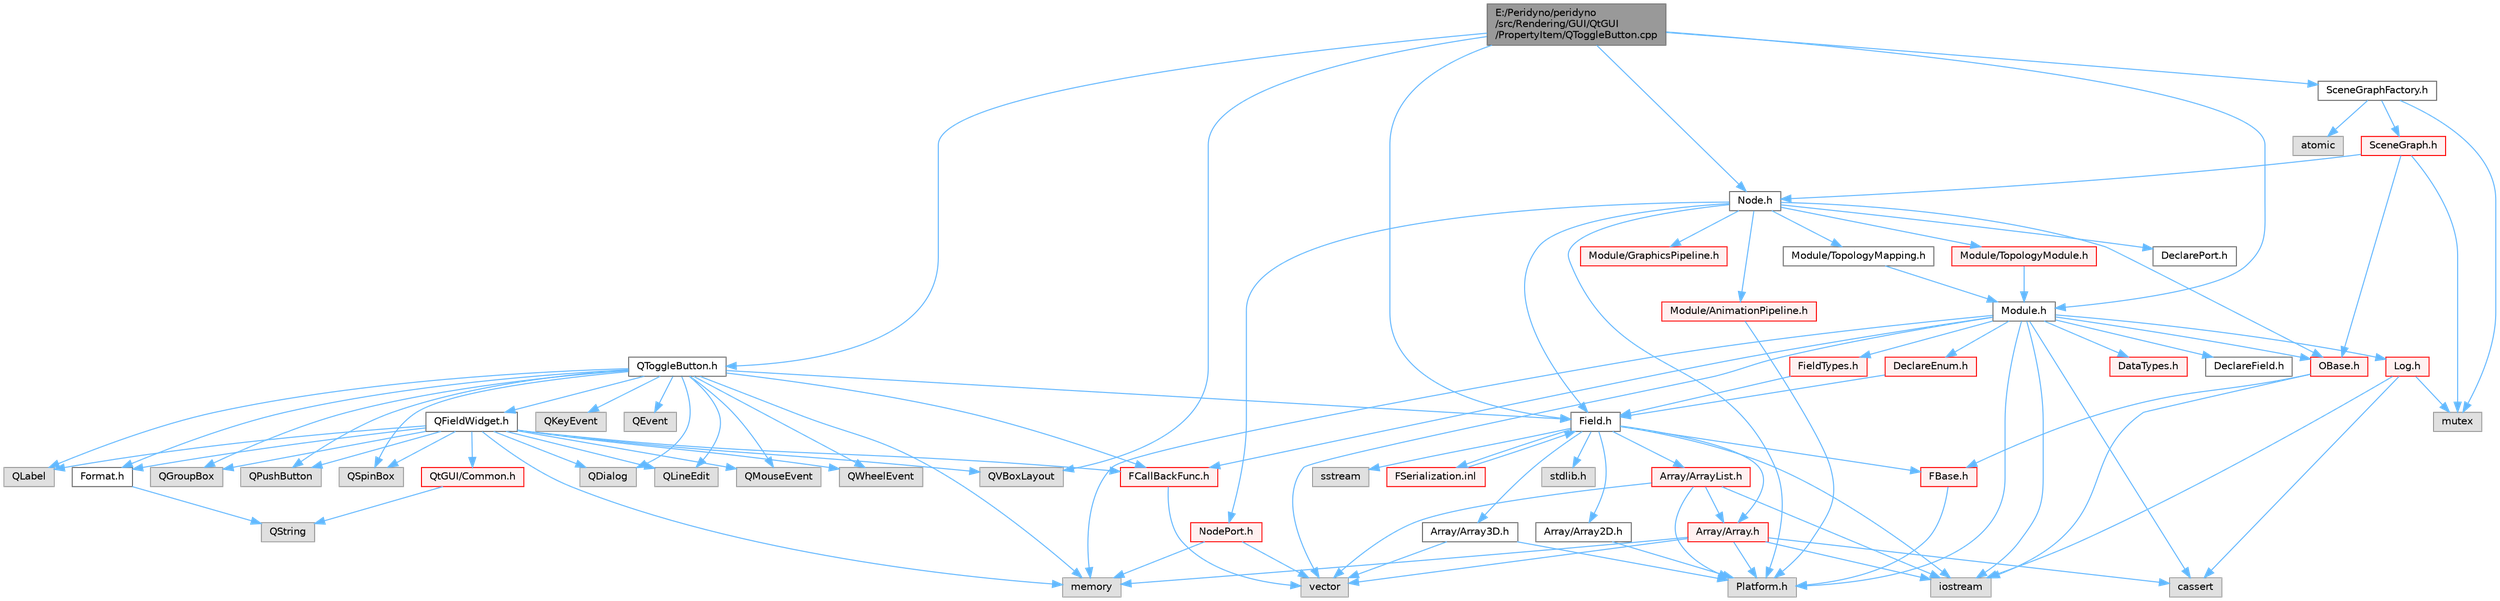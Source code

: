 digraph "E:/Peridyno/peridyno/src/Rendering/GUI/QtGUI/PropertyItem/QToggleButton.cpp"
{
 // LATEX_PDF_SIZE
  bgcolor="transparent";
  edge [fontname=Helvetica,fontsize=10,labelfontname=Helvetica,labelfontsize=10];
  node [fontname=Helvetica,fontsize=10,shape=box,height=0.2,width=0.4];
  Node1 [id="Node000001",label="E:/Peridyno/peridyno\l/src/Rendering/GUI/QtGUI\l/PropertyItem/QToggleButton.cpp",height=0.2,width=0.4,color="gray40", fillcolor="grey60", style="filled", fontcolor="black",tooltip=" "];
  Node1 -> Node2 [id="edge1_Node000001_Node000002",color="steelblue1",style="solid",tooltip=" "];
  Node2 [id="Node000002",label="QToggleButton.h",height=0.2,width=0.4,color="grey40", fillcolor="white", style="filled",URL="$_q_toggle_button_8h.html",tooltip=" "];
  Node2 -> Node3 [id="edge2_Node000002_Node000003",color="steelblue1",style="solid",tooltip=" "];
  Node3 [id="Node000003",label="QGroupBox",height=0.2,width=0.4,color="grey60", fillcolor="#E0E0E0", style="filled",tooltip=" "];
  Node2 -> Node4 [id="edge3_Node000002_Node000004",color="steelblue1",style="solid",tooltip=" "];
  Node4 [id="Node000004",label="QPushButton",height=0.2,width=0.4,color="grey60", fillcolor="#E0E0E0", style="filled",tooltip=" "];
  Node2 -> Node5 [id="edge4_Node000002_Node000005",color="steelblue1",style="solid",tooltip=" "];
  Node5 [id="Node000005",label="QSpinBox",height=0.2,width=0.4,color="grey60", fillcolor="#E0E0E0", style="filled",tooltip=" "];
  Node2 -> Node6 [id="edge5_Node000002_Node000006",color="steelblue1",style="solid",tooltip=" "];
  Node6 [id="Node000006",label="QDialog",height=0.2,width=0.4,color="grey60", fillcolor="#E0E0E0", style="filled",tooltip=" "];
  Node2 -> Node7 [id="edge6_Node000002_Node000007",color="steelblue1",style="solid",tooltip=" "];
  Node7 [id="Node000007",label="QLineEdit",height=0.2,width=0.4,color="grey60", fillcolor="#E0E0E0", style="filled",tooltip=" "];
  Node2 -> Node8 [id="edge7_Node000002_Node000008",color="steelblue1",style="solid",tooltip=" "];
  Node8 [id="Node000008",label="QMouseEvent",height=0.2,width=0.4,color="grey60", fillcolor="#E0E0E0", style="filled",tooltip=" "];
  Node2 -> Node9 [id="edge8_Node000002_Node000009",color="steelblue1",style="solid",tooltip=" "];
  Node9 [id="Node000009",label="QWheelEvent",height=0.2,width=0.4,color="grey60", fillcolor="#E0E0E0", style="filled",tooltip=" "];
  Node2 -> Node10 [id="edge9_Node000002_Node000010",color="steelblue1",style="solid",tooltip=" "];
  Node10 [id="Node000010",label="QLabel",height=0.2,width=0.4,color="grey60", fillcolor="#E0E0E0", style="filled",tooltip=" "];
  Node2 -> Node11 [id="edge10_Node000002_Node000011",color="steelblue1",style="solid",tooltip=" "];
  Node11 [id="Node000011",label="QFieldWidget.h",height=0.2,width=0.4,color="grey40", fillcolor="white", style="filled",URL="$_q_field_widget_8h.html",tooltip=" "];
  Node11 -> Node3 [id="edge11_Node000011_Node000003",color="steelblue1",style="solid",tooltip=" "];
  Node11 -> Node4 [id="edge12_Node000011_Node000004",color="steelblue1",style="solid",tooltip=" "];
  Node11 -> Node5 [id="edge13_Node000011_Node000005",color="steelblue1",style="solid",tooltip=" "];
  Node11 -> Node6 [id="edge14_Node000011_Node000006",color="steelblue1",style="solid",tooltip=" "];
  Node11 -> Node7 [id="edge15_Node000011_Node000007",color="steelblue1",style="solid",tooltip=" "];
  Node11 -> Node8 [id="edge16_Node000011_Node000008",color="steelblue1",style="solid",tooltip=" "];
  Node11 -> Node9 [id="edge17_Node000011_Node000009",color="steelblue1",style="solid",tooltip=" "];
  Node11 -> Node10 [id="edge18_Node000011_Node000010",color="steelblue1",style="solid",tooltip=" "];
  Node11 -> Node12 [id="edge19_Node000011_Node000012",color="steelblue1",style="solid",tooltip=" "];
  Node12 [id="Node000012",label="QVBoxLayout",height=0.2,width=0.4,color="grey60", fillcolor="#E0E0E0", style="filled",tooltip=" "];
  Node11 -> Node13 [id="edge20_Node000011_Node000013",color="steelblue1",style="solid",tooltip=" "];
  Node13 [id="Node000013",label="Format.h",height=0.2,width=0.4,color="grey40", fillcolor="white", style="filled",URL="$_format_8h.html",tooltip=" "];
  Node13 -> Node14 [id="edge21_Node000013_Node000014",color="steelblue1",style="solid",tooltip=" "];
  Node14 [id="Node000014",label="QString",height=0.2,width=0.4,color="grey60", fillcolor="#E0E0E0", style="filled",tooltip=" "];
  Node11 -> Node15 [id="edge22_Node000011_Node000015",color="steelblue1",style="solid",tooltip=" "];
  Node15 [id="Node000015",label="FCallBackFunc.h",height=0.2,width=0.4,color="red", fillcolor="#FFF0F0", style="filled",URL="$_f_callback_func_8h.html",tooltip=" "];
  Node15 -> Node16 [id="edge23_Node000015_Node000016",color="steelblue1",style="solid",tooltip=" "];
  Node16 [id="Node000016",label="vector",height=0.2,width=0.4,color="grey60", fillcolor="#E0E0E0", style="filled",tooltip=" "];
  Node11 -> Node18 [id="edge24_Node000011_Node000018",color="steelblue1",style="solid",tooltip=" "];
  Node18 [id="Node000018",label="QtGUI/Common.h",height=0.2,width=0.4,color="red", fillcolor="#FFF0F0", style="filled",URL="$_common_8h.html",tooltip=" "];
  Node18 -> Node14 [id="edge25_Node000018_Node000014",color="steelblue1",style="solid",tooltip=" "];
  Node11 -> Node21 [id="edge26_Node000011_Node000021",color="steelblue1",style="solid",tooltip=" "];
  Node21 [id="Node000021",label="memory",height=0.2,width=0.4,color="grey60", fillcolor="#E0E0E0", style="filled",tooltip=" "];
  Node2 -> Node22 [id="edge27_Node000002_Node000022",color="steelblue1",style="solid",tooltip=" "];
  Node22 [id="Node000022",label="QKeyEvent",height=0.2,width=0.4,color="grey60", fillcolor="#E0E0E0", style="filled",tooltip=" "];
  Node2 -> Node23 [id="edge28_Node000002_Node000023",color="steelblue1",style="solid",tooltip=" "];
  Node23 [id="Node000023",label="QEvent",height=0.2,width=0.4,color="grey60", fillcolor="#E0E0E0", style="filled",tooltip=" "];
  Node2 -> Node24 [id="edge29_Node000002_Node000024",color="steelblue1",style="solid",tooltip=" "];
  Node24 [id="Node000024",label="Field.h",height=0.2,width=0.4,color="grey40", fillcolor="white", style="filled",URL="$_field_8h.html",tooltip=" "];
  Node24 -> Node25 [id="edge30_Node000024_Node000025",color="steelblue1",style="solid",tooltip=" "];
  Node25 [id="Node000025",label="iostream",height=0.2,width=0.4,color="grey60", fillcolor="#E0E0E0", style="filled",tooltip=" "];
  Node24 -> Node26 [id="edge31_Node000024_Node000026",color="steelblue1",style="solid",tooltip=" "];
  Node26 [id="Node000026",label="stdlib.h",height=0.2,width=0.4,color="grey60", fillcolor="#E0E0E0", style="filled",tooltip=" "];
  Node24 -> Node27 [id="edge32_Node000024_Node000027",color="steelblue1",style="solid",tooltip=" "];
  Node27 [id="Node000027",label="sstream",height=0.2,width=0.4,color="grey60", fillcolor="#E0E0E0", style="filled",tooltip=" "];
  Node24 -> Node28 [id="edge33_Node000024_Node000028",color="steelblue1",style="solid",tooltip=" "];
  Node28 [id="Node000028",label="FBase.h",height=0.2,width=0.4,color="red", fillcolor="#FFF0F0", style="filled",URL="$_f_base_8h.html",tooltip=" "];
  Node28 -> Node29 [id="edge34_Node000028_Node000029",color="steelblue1",style="solid",tooltip=" "];
  Node29 [id="Node000029",label="Platform.h",height=0.2,width=0.4,color="grey60", fillcolor="#E0E0E0", style="filled",tooltip=" "];
  Node24 -> Node34 [id="edge35_Node000024_Node000034",color="steelblue1",style="solid",tooltip=" "];
  Node34 [id="Node000034",label="Array/Array.h",height=0.2,width=0.4,color="red", fillcolor="#FFF0F0", style="filled",URL="$_array_8h.html",tooltip=" "];
  Node34 -> Node29 [id="edge36_Node000034_Node000029",color="steelblue1",style="solid",tooltip=" "];
  Node34 -> Node35 [id="edge37_Node000034_Node000035",color="steelblue1",style="solid",tooltip=" "];
  Node35 [id="Node000035",label="cassert",height=0.2,width=0.4,color="grey60", fillcolor="#E0E0E0", style="filled",tooltip=" "];
  Node34 -> Node16 [id="edge38_Node000034_Node000016",color="steelblue1",style="solid",tooltip=" "];
  Node34 -> Node25 [id="edge39_Node000034_Node000025",color="steelblue1",style="solid",tooltip=" "];
  Node34 -> Node21 [id="edge40_Node000034_Node000021",color="steelblue1",style="solid",tooltip=" "];
  Node24 -> Node37 [id="edge41_Node000024_Node000037",color="steelblue1",style="solid",tooltip=" "];
  Node37 [id="Node000037",label="Array/Array2D.h",height=0.2,width=0.4,color="grey40", fillcolor="white", style="filled",URL="$_array2_d_8h.html",tooltip=" "];
  Node37 -> Node29 [id="edge42_Node000037_Node000029",color="steelblue1",style="solid",tooltip=" "];
  Node24 -> Node38 [id="edge43_Node000024_Node000038",color="steelblue1",style="solid",tooltip=" "];
  Node38 [id="Node000038",label="Array/Array3D.h",height=0.2,width=0.4,color="grey40", fillcolor="white", style="filled",URL="$_array3_d_8h.html",tooltip=" "];
  Node38 -> Node29 [id="edge44_Node000038_Node000029",color="steelblue1",style="solid",tooltip=" "];
  Node38 -> Node16 [id="edge45_Node000038_Node000016",color="steelblue1",style="solid",tooltip=" "];
  Node24 -> Node39 [id="edge46_Node000024_Node000039",color="steelblue1",style="solid",tooltip=" "];
  Node39 [id="Node000039",label="Array/ArrayList.h",height=0.2,width=0.4,color="red", fillcolor="#FFF0F0", style="filled",URL="$_array_list_8h.html",tooltip=" "];
  Node39 -> Node16 [id="edge47_Node000039_Node000016",color="steelblue1",style="solid",tooltip=" "];
  Node39 -> Node25 [id="edge48_Node000039_Node000025",color="steelblue1",style="solid",tooltip=" "];
  Node39 -> Node29 [id="edge49_Node000039_Node000029",color="steelblue1",style="solid",tooltip=" "];
  Node39 -> Node34 [id="edge50_Node000039_Node000034",color="steelblue1",style="solid",tooltip=" "];
  Node24 -> Node80 [id="edge51_Node000024_Node000080",color="steelblue1",style="solid",tooltip=" "];
  Node80 [id="Node000080",label="FSerialization.inl",height=0.2,width=0.4,color="red", fillcolor="#FFF0F0", style="filled",URL="$_f_serialization_8inl.html",tooltip=" "];
  Node80 -> Node24 [id="edge52_Node000080_Node000024",color="steelblue1",style="solid",tooltip=" "];
  Node2 -> Node13 [id="edge53_Node000002_Node000013",color="steelblue1",style="solid",tooltip=" "];
  Node2 -> Node15 [id="edge54_Node000002_Node000015",color="steelblue1",style="solid",tooltip=" "];
  Node2 -> Node21 [id="edge55_Node000002_Node000021",color="steelblue1",style="solid",tooltip=" "];
  Node1 -> Node84 [id="edge56_Node000001_Node000084",color="steelblue1",style="solid",tooltip=" "];
  Node84 [id="Node000084",label="Module.h",height=0.2,width=0.4,color="grey40", fillcolor="white", style="filled",URL="$_module_8h.html",tooltip=" "];
  Node84 -> Node29 [id="edge57_Node000084_Node000029",color="steelblue1",style="solid",tooltip=" "];
  Node84 -> Node21 [id="edge58_Node000084_Node000021",color="steelblue1",style="solid",tooltip=" "];
  Node84 -> Node16 [id="edge59_Node000084_Node000016",color="steelblue1",style="solid",tooltip=" "];
  Node84 -> Node35 [id="edge60_Node000084_Node000035",color="steelblue1",style="solid",tooltip=" "];
  Node84 -> Node25 [id="edge61_Node000084_Node000025",color="steelblue1",style="solid",tooltip=" "];
  Node84 -> Node85 [id="edge62_Node000084_Node000085",color="steelblue1",style="solid",tooltip=" "];
  Node85 [id="Node000085",label="OBase.h",height=0.2,width=0.4,color="red", fillcolor="#FFF0F0", style="filled",URL="$_o_base_8h.html",tooltip=" "];
  Node85 -> Node25 [id="edge63_Node000085_Node000025",color="steelblue1",style="solid",tooltip=" "];
  Node85 -> Node28 [id="edge64_Node000085_Node000028",color="steelblue1",style="solid",tooltip=" "];
  Node84 -> Node89 [id="edge65_Node000084_Node000089",color="steelblue1",style="solid",tooltip=" "];
  Node89 [id="Node000089",label="Log.h",height=0.2,width=0.4,color="red", fillcolor="#FFF0F0", style="filled",URL="$_log_8h.html",tooltip=" "];
  Node89 -> Node90 [id="edge66_Node000089_Node000090",color="steelblue1",style="solid",tooltip=" "];
  Node90 [id="Node000090",label="mutex",height=0.2,width=0.4,color="grey60", fillcolor="#E0E0E0", style="filled",tooltip=" "];
  Node89 -> Node25 [id="edge67_Node000089_Node000025",color="steelblue1",style="solid",tooltip=" "];
  Node89 -> Node35 [id="edge68_Node000089_Node000035",color="steelblue1",style="solid",tooltip=" "];
  Node84 -> Node97 [id="edge69_Node000084_Node000097",color="steelblue1",style="solid",tooltip=" "];
  Node97 [id="Node000097",label="DataTypes.h",height=0.2,width=0.4,color="red", fillcolor="#FFF0F0", style="filled",URL="$_data_types_8h.html",tooltip=" "];
  Node84 -> Node102 [id="edge70_Node000084_Node000102",color="steelblue1",style="solid",tooltip=" "];
  Node102 [id="Node000102",label="DeclareEnum.h",height=0.2,width=0.4,color="red", fillcolor="#FFF0F0", style="filled",URL="$_declare_enum_8h.html",tooltip=" "];
  Node102 -> Node24 [id="edge71_Node000102_Node000024",color="steelblue1",style="solid",tooltip=" "];
  Node84 -> Node103 [id="edge72_Node000084_Node000103",color="steelblue1",style="solid",tooltip=" "];
  Node103 [id="Node000103",label="DeclareField.h",height=0.2,width=0.4,color="grey40", fillcolor="white", style="filled",URL="$_declare_field_8h.html",tooltip=" "];
  Node84 -> Node15 [id="edge73_Node000084_Node000015",color="steelblue1",style="solid",tooltip=" "];
  Node84 -> Node104 [id="edge74_Node000084_Node000104",color="steelblue1",style="solid",tooltip=" "];
  Node104 [id="Node000104",label="FieldTypes.h",height=0.2,width=0.4,color="red", fillcolor="#FFF0F0", style="filled",URL="$_field_types_8h.html",tooltip=" "];
  Node104 -> Node24 [id="edge75_Node000104_Node000024",color="steelblue1",style="solid",tooltip=" "];
  Node1 -> Node106 [id="edge76_Node000001_Node000106",color="steelblue1",style="solid",tooltip=" "];
  Node106 [id="Node000106",label="Node.h",height=0.2,width=0.4,color="grey40", fillcolor="white", style="filled",URL="$_node_8h.html",tooltip=" "];
  Node106 -> Node85 [id="edge77_Node000106_Node000085",color="steelblue1",style="solid",tooltip=" "];
  Node106 -> Node24 [id="edge78_Node000106_Node000024",color="steelblue1",style="solid",tooltip=" "];
  Node106 -> Node29 [id="edge79_Node000106_Node000029",color="steelblue1",style="solid",tooltip=" "];
  Node106 -> Node107 [id="edge80_Node000106_Node000107",color="steelblue1",style="solid",tooltip=" "];
  Node107 [id="Node000107",label="DeclarePort.h",height=0.2,width=0.4,color="grey40", fillcolor="white", style="filled",URL="$_declare_port_8h.html",tooltip=" "];
  Node106 -> Node108 [id="edge81_Node000106_Node000108",color="steelblue1",style="solid",tooltip=" "];
  Node108 [id="Node000108",label="NodePort.h",height=0.2,width=0.4,color="red", fillcolor="#FFF0F0", style="filled",URL="$_node_port_8h.html",tooltip=" "];
  Node108 -> Node16 [id="edge82_Node000108_Node000016",color="steelblue1",style="solid",tooltip=" "];
  Node108 -> Node21 [id="edge83_Node000108_Node000021",color="steelblue1",style="solid",tooltip=" "];
  Node106 -> Node109 [id="edge84_Node000106_Node000109",color="steelblue1",style="solid",tooltip=" "];
  Node109 [id="Node000109",label="Module/TopologyModule.h",height=0.2,width=0.4,color="red", fillcolor="#FFF0F0", style="filled",URL="$_topology_module_8h.html",tooltip=" "];
  Node109 -> Node84 [id="edge85_Node000109_Node000084",color="steelblue1",style="solid",tooltip=" "];
  Node106 -> Node110 [id="edge86_Node000106_Node000110",color="steelblue1",style="solid",tooltip=" "];
  Node110 [id="Node000110",label="Module/TopologyMapping.h",height=0.2,width=0.4,color="grey40", fillcolor="white", style="filled",URL="$_topology_mapping_8h.html",tooltip=" "];
  Node110 -> Node84 [id="edge87_Node000110_Node000084",color="steelblue1",style="solid",tooltip=" "];
  Node106 -> Node111 [id="edge88_Node000106_Node000111",color="steelblue1",style="solid",tooltip=" "];
  Node111 [id="Node000111",label="Module/AnimationPipeline.h",height=0.2,width=0.4,color="red", fillcolor="#FFF0F0", style="filled",URL="$_animation_pipeline_8h.html",tooltip=" "];
  Node111 -> Node29 [id="edge89_Node000111_Node000029",color="steelblue1",style="solid",tooltip=" "];
  Node106 -> Node113 [id="edge90_Node000106_Node000113",color="steelblue1",style="solid",tooltip=" "];
  Node113 [id="Node000113",label="Module/GraphicsPipeline.h",height=0.2,width=0.4,color="red", fillcolor="#FFF0F0", style="filled",URL="$_graphics_pipeline_8h.html",tooltip=" "];
  Node1 -> Node24 [id="edge91_Node000001_Node000024",color="steelblue1",style="solid",tooltip=" "];
  Node1 -> Node114 [id="edge92_Node000001_Node000114",color="steelblue1",style="solid",tooltip=" "];
  Node114 [id="Node000114",label="SceneGraphFactory.h",height=0.2,width=0.4,color="grey40", fillcolor="white", style="filled",URL="$_scene_graph_factory_8h.html",tooltip=" "];
  Node114 -> Node87 [id="edge93_Node000114_Node000087",color="steelblue1",style="solid",tooltip=" "];
  Node87 [id="Node000087",label="atomic",height=0.2,width=0.4,color="grey60", fillcolor="#E0E0E0", style="filled",tooltip=" "];
  Node114 -> Node90 [id="edge94_Node000114_Node000090",color="steelblue1",style="solid",tooltip=" "];
  Node114 -> Node115 [id="edge95_Node000114_Node000115",color="steelblue1",style="solid",tooltip=" "];
  Node115 [id="Node000115",label="SceneGraph.h",height=0.2,width=0.4,color="red", fillcolor="#FFF0F0", style="filled",URL="$_scene_graph_8h.html",tooltip=" "];
  Node115 -> Node85 [id="edge96_Node000115_Node000085",color="steelblue1",style="solid",tooltip=" "];
  Node115 -> Node106 [id="edge97_Node000115_Node000106",color="steelblue1",style="solid",tooltip=" "];
  Node115 -> Node90 [id="edge98_Node000115_Node000090",color="steelblue1",style="solid",tooltip=" "];
  Node1 -> Node12 [id="edge99_Node000001_Node000012",color="steelblue1",style="solid",tooltip=" "];
}
